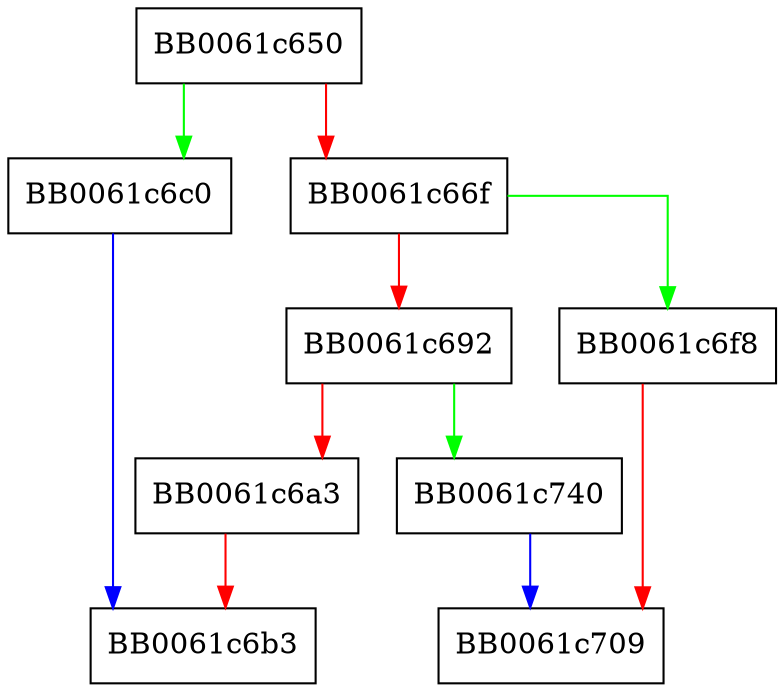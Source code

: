 digraph PKCS12_item_pack_safebag {
  node [shape="box"];
  graph [splines=ortho];
  BB0061c650 -> BB0061c6c0 [color="green"];
  BB0061c650 -> BB0061c66f [color="red"];
  BB0061c66f -> BB0061c6f8 [color="green"];
  BB0061c66f -> BB0061c692 [color="red"];
  BB0061c692 -> BB0061c740 [color="green"];
  BB0061c692 -> BB0061c6a3 [color="red"];
  BB0061c6a3 -> BB0061c6b3 [color="red"];
  BB0061c6c0 -> BB0061c6b3 [color="blue"];
  BB0061c6f8 -> BB0061c709 [color="red"];
  BB0061c740 -> BB0061c709 [color="blue"];
}